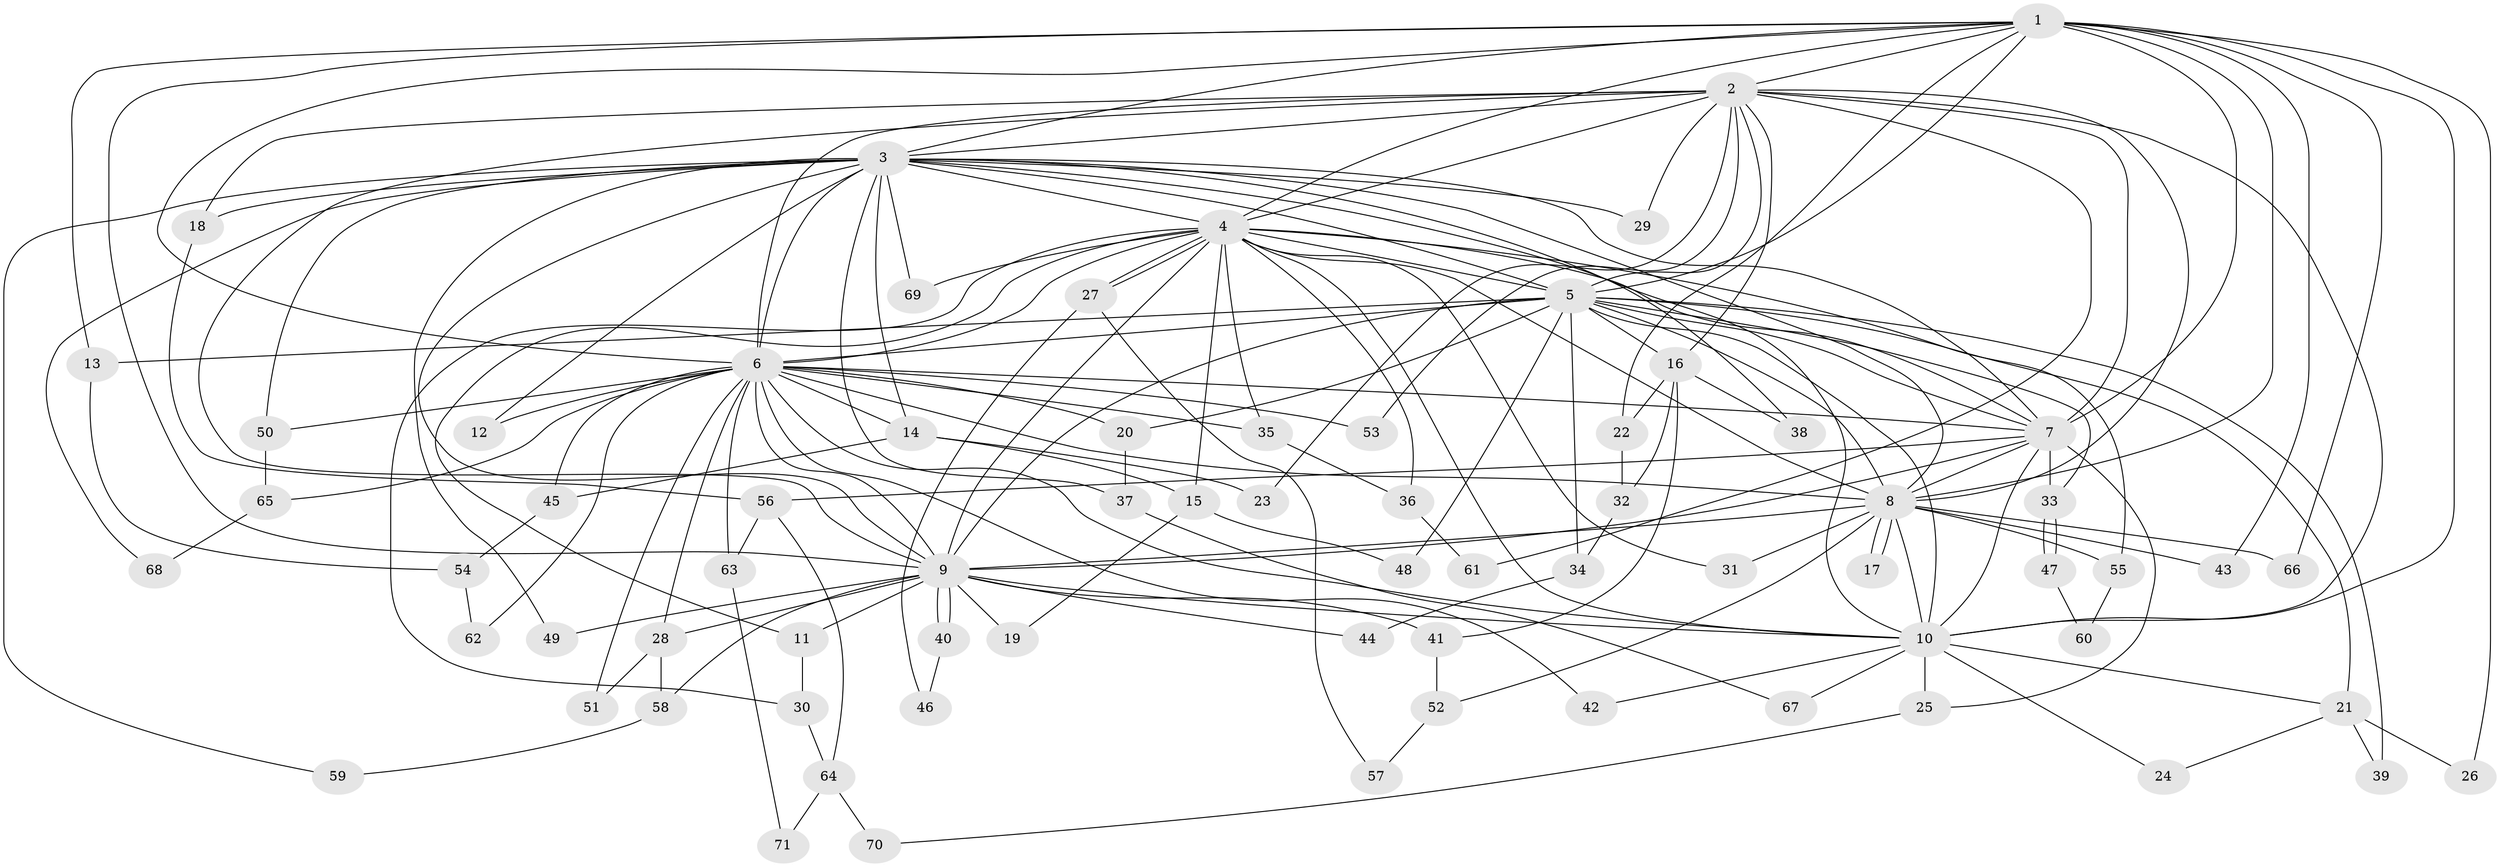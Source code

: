 // Generated by graph-tools (version 1.1) at 2025/01/03/09/25 03:01:15]
// undirected, 71 vertices, 167 edges
graph export_dot {
graph [start="1"]
  node [color=gray90,style=filled];
  1;
  2;
  3;
  4;
  5;
  6;
  7;
  8;
  9;
  10;
  11;
  12;
  13;
  14;
  15;
  16;
  17;
  18;
  19;
  20;
  21;
  22;
  23;
  24;
  25;
  26;
  27;
  28;
  29;
  30;
  31;
  32;
  33;
  34;
  35;
  36;
  37;
  38;
  39;
  40;
  41;
  42;
  43;
  44;
  45;
  46;
  47;
  48;
  49;
  50;
  51;
  52;
  53;
  54;
  55;
  56;
  57;
  58;
  59;
  60;
  61;
  62;
  63;
  64;
  65;
  66;
  67;
  68;
  69;
  70;
  71;
  1 -- 2;
  1 -- 3;
  1 -- 4;
  1 -- 5;
  1 -- 6;
  1 -- 7;
  1 -- 8;
  1 -- 9;
  1 -- 10;
  1 -- 13;
  1 -- 22;
  1 -- 26;
  1 -- 43;
  1 -- 66;
  2 -- 3;
  2 -- 4;
  2 -- 5;
  2 -- 6;
  2 -- 7;
  2 -- 8;
  2 -- 9;
  2 -- 10;
  2 -- 16;
  2 -- 18;
  2 -- 23;
  2 -- 29;
  2 -- 53;
  2 -- 61;
  3 -- 4;
  3 -- 5;
  3 -- 6;
  3 -- 7;
  3 -- 8;
  3 -- 9;
  3 -- 10;
  3 -- 12;
  3 -- 14;
  3 -- 18;
  3 -- 29;
  3 -- 37;
  3 -- 38;
  3 -- 49;
  3 -- 50;
  3 -- 59;
  3 -- 68;
  3 -- 69;
  4 -- 5;
  4 -- 6;
  4 -- 7;
  4 -- 8;
  4 -- 9;
  4 -- 10;
  4 -- 11;
  4 -- 15;
  4 -- 27;
  4 -- 27;
  4 -- 30;
  4 -- 31;
  4 -- 35;
  4 -- 36;
  4 -- 55;
  4 -- 69;
  5 -- 6;
  5 -- 7;
  5 -- 8;
  5 -- 9;
  5 -- 10;
  5 -- 13;
  5 -- 16;
  5 -- 20;
  5 -- 21;
  5 -- 33;
  5 -- 34;
  5 -- 39;
  5 -- 48;
  6 -- 7;
  6 -- 8;
  6 -- 9;
  6 -- 10;
  6 -- 12;
  6 -- 14;
  6 -- 20;
  6 -- 28;
  6 -- 35;
  6 -- 42;
  6 -- 45;
  6 -- 50;
  6 -- 51;
  6 -- 53;
  6 -- 62;
  6 -- 63;
  6 -- 65;
  7 -- 8;
  7 -- 9;
  7 -- 10;
  7 -- 25;
  7 -- 33;
  7 -- 56;
  8 -- 9;
  8 -- 10;
  8 -- 17;
  8 -- 17;
  8 -- 31;
  8 -- 43;
  8 -- 52;
  8 -- 55;
  8 -- 66;
  9 -- 10;
  9 -- 11;
  9 -- 19;
  9 -- 28;
  9 -- 40;
  9 -- 40;
  9 -- 41;
  9 -- 44;
  9 -- 49;
  9 -- 58;
  10 -- 21;
  10 -- 24;
  10 -- 25;
  10 -- 42;
  10 -- 67;
  11 -- 30;
  13 -- 54;
  14 -- 15;
  14 -- 23;
  14 -- 45;
  15 -- 19;
  15 -- 48;
  16 -- 22;
  16 -- 32;
  16 -- 38;
  16 -- 41;
  18 -- 56;
  20 -- 37;
  21 -- 24;
  21 -- 26;
  21 -- 39;
  22 -- 32;
  25 -- 70;
  27 -- 46;
  27 -- 57;
  28 -- 51;
  28 -- 58;
  30 -- 64;
  32 -- 34;
  33 -- 47;
  33 -- 47;
  34 -- 44;
  35 -- 36;
  36 -- 61;
  37 -- 67;
  40 -- 46;
  41 -- 52;
  45 -- 54;
  47 -- 60;
  50 -- 65;
  52 -- 57;
  54 -- 62;
  55 -- 60;
  56 -- 63;
  56 -- 64;
  58 -- 59;
  63 -- 71;
  64 -- 70;
  64 -- 71;
  65 -- 68;
}
